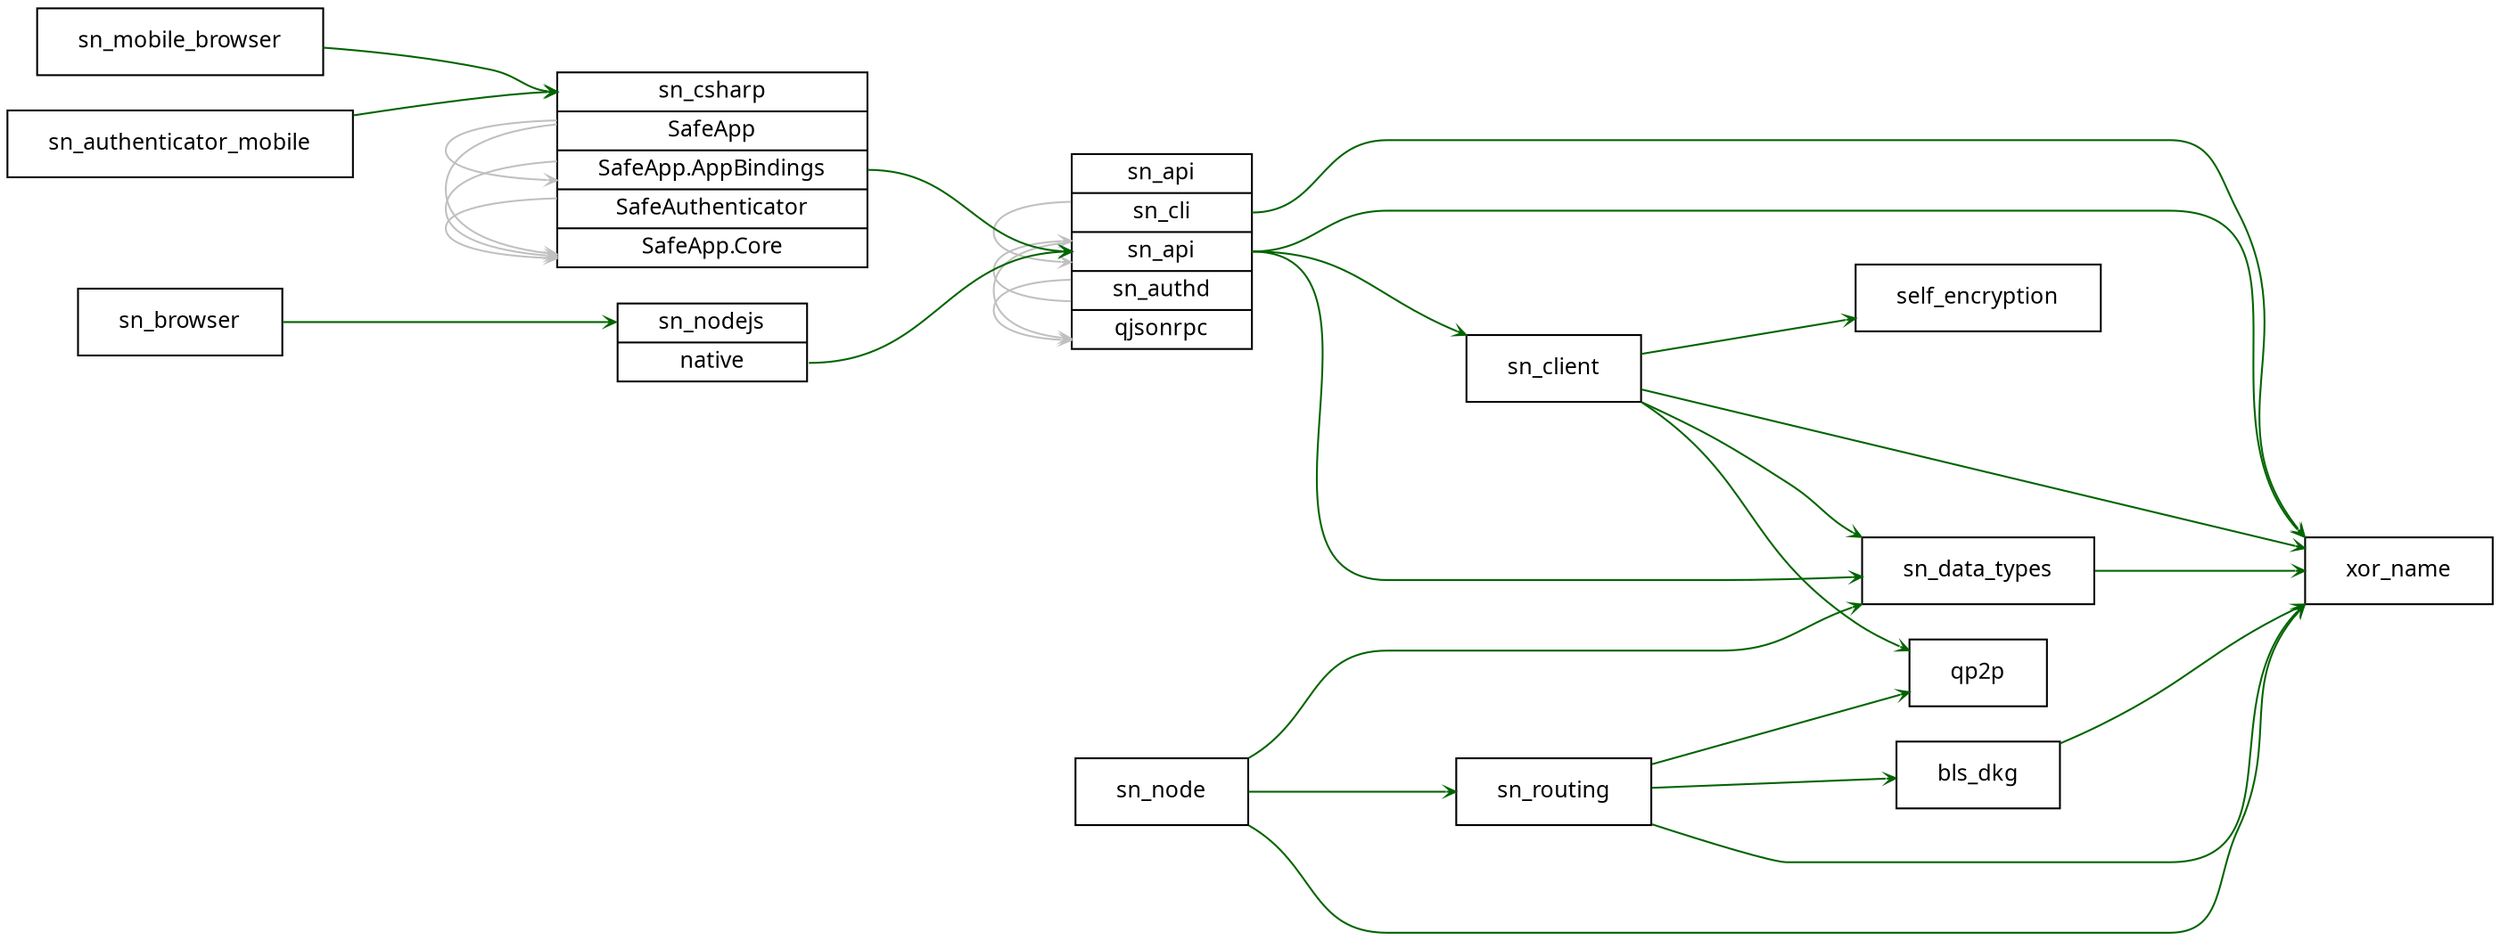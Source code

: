 digraph g {
  stylesheet = "./db.css"
  graph[
    rankdir = "LR"
    splines = "spline"
  ];
  node[
    fontsize = "12"
    margin = "0.3,0.06"
    fontname = "verdana"
    shape = "record"
  ];
  edge[
    minlen=3
    color="DarkGreen"
    arrowhead="vee"
    arrowsize=0.5
  ];

"sn_authenticator_mobile" [
  label = "<K_sn_authenticator_mobile> \N"
]

"sn_api" [
  label = "\N|<K_sn_cli> sn_cli|<K_sn_api> sn_api|<K_sn_authd> sn_authd|<K_qjsonrpc> qjsonrpc"
]

"sn_routing" [
  label = "<K_sn_routing> \N"
]

"sn_browser" [
  label = "<K_sn_browser> \N"
]

"sn_csharp" [
  label = "<K_sn_csharp> \N|<K_SafeApp> SafeApp|<K_SafeApp.AppBindings> SafeApp.AppBindings|<K_SafeAuthenticator> SafeAuthenticator|<K_SafeApp.Core> SafeApp.Core"
]

"sn_nodejs" [
  label = "<K_sn_nodejs> \N|<K_native> native"
]

"qp2p" [
  label = "<K_qp2p> \N"
]

"sn_client" [
  label = "<K_sn_client> \N"
]

"sn_node" [
  label = "<K_sn_node> \N"
]

"bls_dkg" [
  label = "<K_bls_dkg> \N"
]

"sn_mobile_browser" [
  label = "<K_sn_mobile_browser> \N"
]

"sn_data_types" [
  label = "<K_sn_data_types> \N"
]

"self_encryption" [
  label = "<K_self_encryption> \N"
]

"xor_name" [
  label = "<K_xor_name> \N"
]

"sn_authenticator_mobile":"K_sn_authenticator_mobile" -> "sn_csharp":"K_sn_csharp"
"sn_csharp":"K_SafeAuthenticator" -> "sn_csharp":"K_SafeApp.Core"	[color="grey"]
"sn_api":"K_sn_api" -> "sn_api":"K_qjsonrpc"	[color="grey"]
"sn_api":"K_sn_api" -> "sn_client":"K_sn_client"
"sn_api":"K_sn_api" -> "sn_data_types":"K_sn_data_types"
"sn_api":"K_sn_api" -> "xor_name":"K_xor_name"
"sn_api":"K_sn_cli" -> "sn_api":"K_sn_api"	[color="grey"]
"sn_api":"K_sn_cli" -> "xor_name":"K_xor_name"
"sn_csharp":"K_SafeApp.AppBindings" -> "sn_csharp":"K_SafeApp.Core"	[color="grey"]
"sn_csharp":"K_SafeApp.AppBindings" -> "sn_api":"K_sn_api"
"sn_routing":"K_sn_routing" -> "bls_dkg":"K_bls_dkg"
"sn_routing":"K_sn_routing" -> "qp2p":"K_qp2p"
"sn_routing":"K_sn_routing" -> "xor_name":"K_xor_name"
"sn_browser":"K_sn_browser" -> "sn_nodejs":"K_sn_nodejs"
"sn_nodejs":"K_native" -> "sn_api":"K_sn_api"
"sn_api":"K_sn_authd" -> "sn_api":"K_qjsonrpc"	[color="grey"]
"sn_api":"K_sn_authd" -> "sn_api":"K_sn_api"	[color="grey"]
"sn_client":"K_sn_client" -> "qp2p":"K_qp2p"
"sn_client":"K_sn_client" -> "self_encryption":"K_self_encryption"
"sn_client":"K_sn_client" -> "sn_data_types":"K_sn_data_types"
"sn_client":"K_sn_client" -> "xor_name":"K_xor_name"
"sn_node":"K_sn_node" -> "sn_data_types":"K_sn_data_types"
"sn_node":"K_sn_node" -> "sn_routing":"K_sn_routing"
"sn_node":"K_sn_node" -> "xor_name":"K_xor_name"
"sn_csharp":"K_SafeApp" -> "sn_csharp":"K_SafeApp.AppBindings"	[color="grey"]
"sn_csharp":"K_SafeApp" -> "sn_csharp":"K_SafeApp.Core"	[color="grey"]
"bls_dkg":"K_bls_dkg" -> "xor_name":"K_xor_name"
"sn_mobile_browser":"K_sn_mobile_browser" -> "sn_csharp":"K_sn_csharp"
"sn_data_types":"K_sn_data_types" -> "xor_name":"K_xor_name"
}
